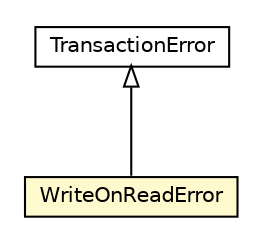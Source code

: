 #!/usr/local/bin/dot
#
# Class diagram 
# Generated by UMLGraph version 5.1 (http://www.umlgraph.org/)
#

digraph G {
	edge [fontname="Helvetica",fontsize=10,labelfontname="Helvetica",labelfontsize=10];
	node [fontname="Helvetica",fontsize=10,shape=plaintext];
	nodesep=0.25;
	ranksep=0.5;
	// pt.ist.fenixframework.core.WriteOnReadError
	c26661 [label=<<table title="pt.ist.fenixframework.core.WriteOnReadError" border="0" cellborder="1" cellspacing="0" cellpadding="2" port="p" bgcolor="lemonChiffon" href="./WriteOnReadError.html">
		<tr><td><table border="0" cellspacing="0" cellpadding="1">
<tr><td align="center" balign="center"> WriteOnReadError </td></tr>
		</table></td></tr>
		</table>>, fontname="Helvetica", fontcolor="black", fontsize=10.0];
	// pt.ist.fenixframework.core.TransactionError
	c26662 [label=<<table title="pt.ist.fenixframework.core.TransactionError" border="0" cellborder="1" cellspacing="0" cellpadding="2" port="p" href="./TransactionError.html">
		<tr><td><table border="0" cellspacing="0" cellpadding="1">
<tr><td align="center" balign="center"> TransactionError </td></tr>
		</table></td></tr>
		</table>>, fontname="Helvetica", fontcolor="black", fontsize=10.0];
	//pt.ist.fenixframework.core.WriteOnReadError extends pt.ist.fenixframework.core.TransactionError
	c26662:p -> c26661:p [dir=back,arrowtail=empty];
}


